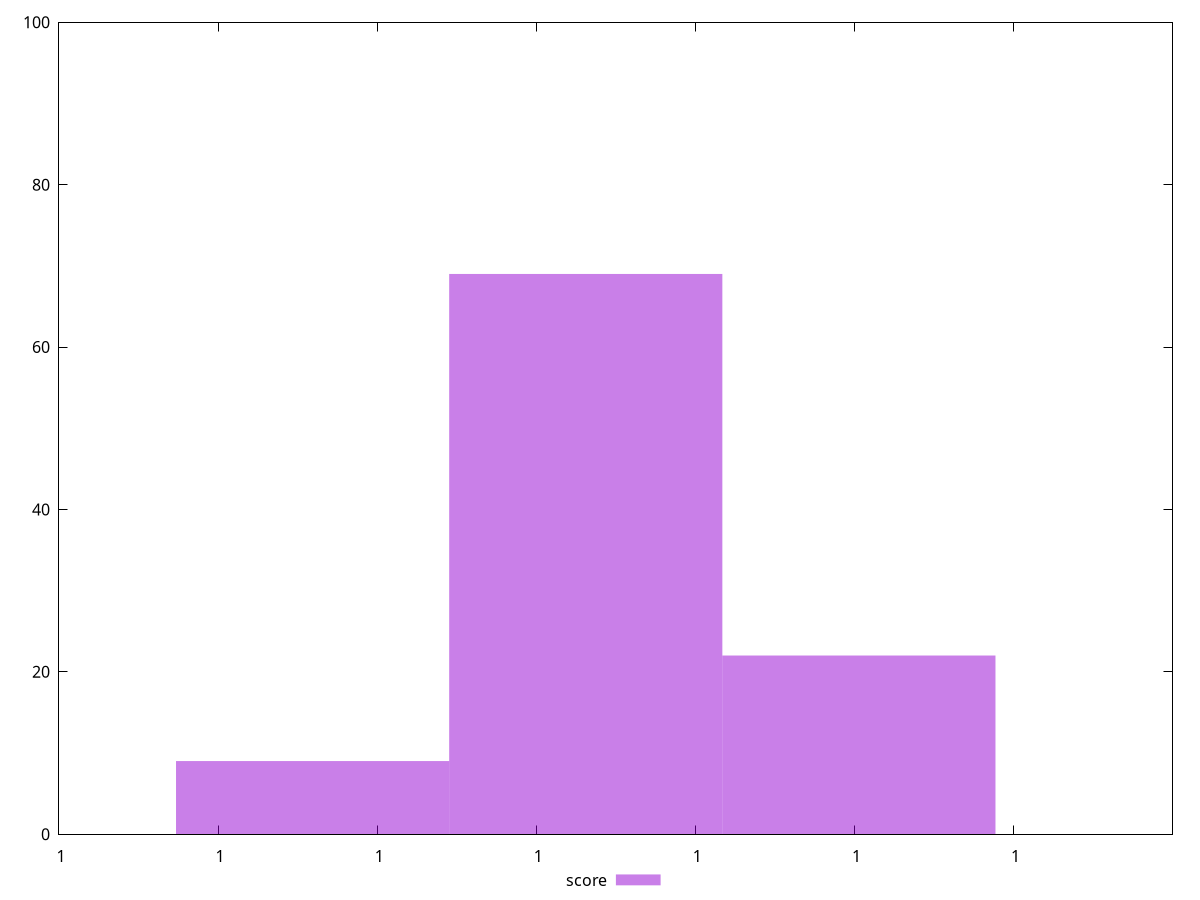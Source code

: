 reset
set terminal svg size 640, 490 enhanced background rgb 'white'
set output "reprap/bootup-time/samples/pages+cached+noexternal+nojs/score/histogram.svg"

$score <<EOF
0.9999999999991558 69
0.9999999999982971 9
1.0000000000000144 22
EOF

set key outside below
set boxwidth 8.586304118635184e-13
set yrange [0:100]
set style fill transparent solid 0.5 noborder

plot \
  $score title "score" with boxes, \


reset